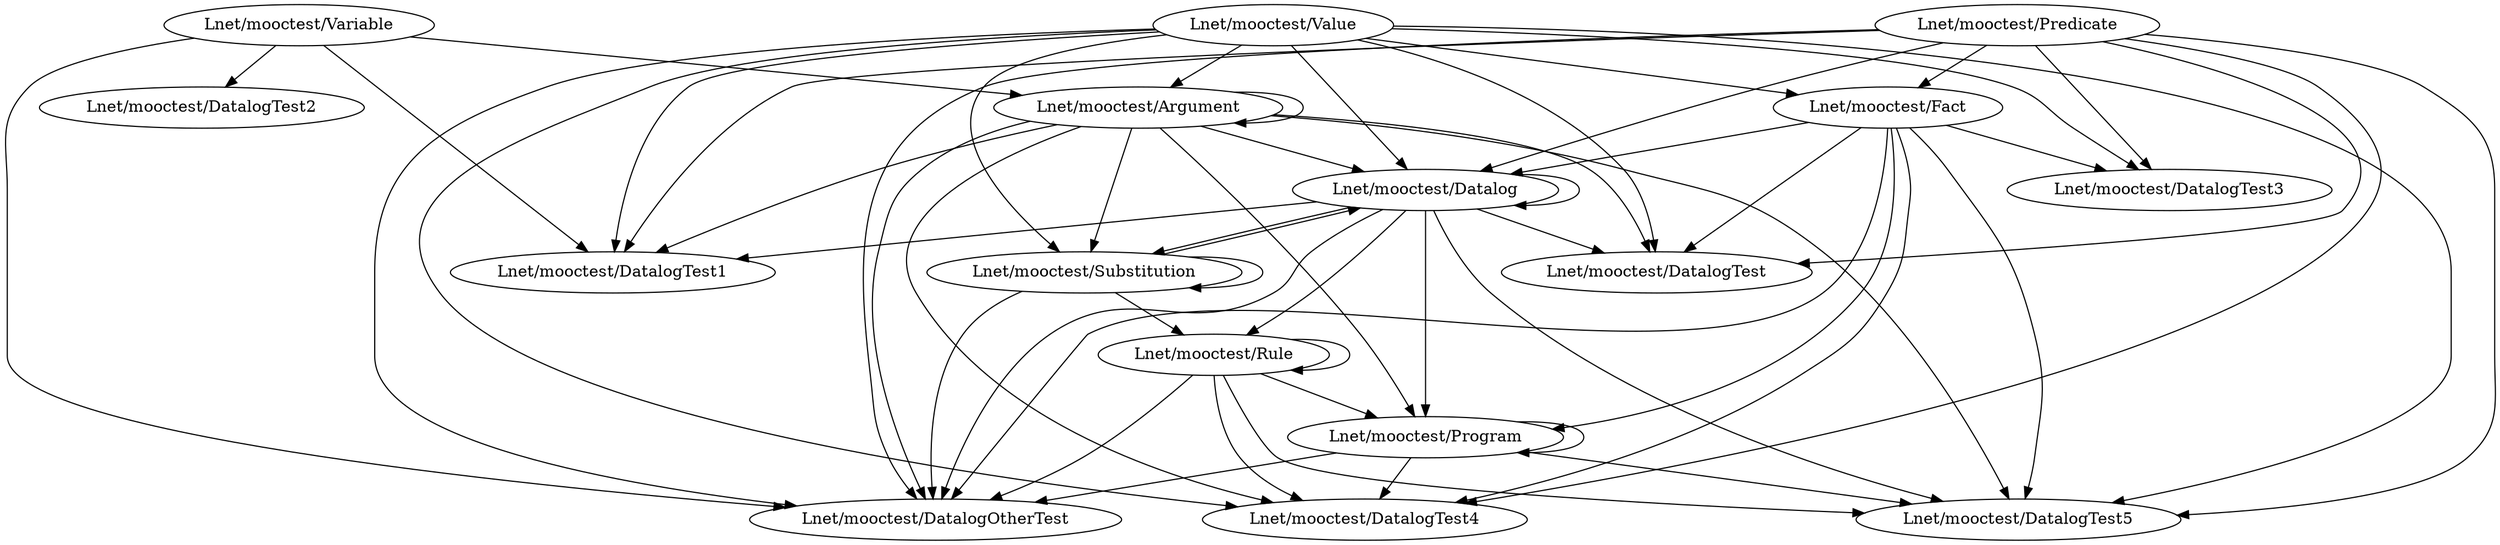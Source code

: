 digraph datalog_class {
	"Lnet/mooctest/Fact" -> "Lnet/mooctest/DatalogOtherTest";
	"Lnet/mooctest/Fact" -> "Lnet/mooctest/DatalogTest4";
	"Lnet/mooctest/Rule" -> "Lnet/mooctest/Program";
	"Lnet/mooctest/Variable" -> "Lnet/mooctest/Argument";
	"Lnet/mooctest/Datalog" -> "Lnet/mooctest/DatalogTest1";
	"Lnet/mooctest/Value" -> "Lnet/mooctest/Datalog";
	"Lnet/mooctest/Argument" -> "Lnet/mooctest/Datalog";
	"Lnet/mooctest/Rule" -> "Lnet/mooctest/DatalogTest4";
	"Lnet/mooctest/Argument" -> "Lnet/mooctest/Substitution";
	"Lnet/mooctest/Value" -> "Lnet/mooctest/DatalogTest4";
	"Lnet/mooctest/Fact" -> "Lnet/mooctest/DatalogTest5";
	"Lnet/mooctest/Predicate" -> "Lnet/mooctest/DatalogTest1";
	"Lnet/mooctest/Argument" -> "Lnet/mooctest/Argument";
	"Lnet/mooctest/Program" -> "Lnet/mooctest/DatalogOtherTest";
	"Lnet/mooctest/Value" -> "Lnet/mooctest/DatalogOtherTest";
	"Lnet/mooctest/Rule" -> "Lnet/mooctest/DatalogTest5";
	"Lnet/mooctest/Value" -> "Lnet/mooctest/DatalogTest3";
	"Lnet/mooctest/Value" -> "Lnet/mooctest/Argument";
	"Lnet/mooctest/Substitution" -> "Lnet/mooctest/Datalog";
	"Lnet/mooctest/Argument" -> "Lnet/mooctest/DatalogTest5";
	"Lnet/mooctest/Predicate" -> "Lnet/mooctest/DatalogOtherTest";
	"Lnet/mooctest/Fact" -> "Lnet/mooctest/Program";
	"Lnet/mooctest/Datalog" -> "Lnet/mooctest/DatalogOtherTest";
	"Lnet/mooctest/Fact" -> "Lnet/mooctest/DatalogTest3";
	"Lnet/mooctest/Predicate" -> "Lnet/mooctest/DatalogTest3";
	"Lnet/mooctest/Predicate" -> "Lnet/mooctest/Fact";
	"Lnet/mooctest/Value" -> "Lnet/mooctest/Fact";
	"Lnet/mooctest/Argument" -> "Lnet/mooctest/DatalogTest4";
	"Lnet/mooctest/Datalog" -> "Lnet/mooctest/Rule";
	"Lnet/mooctest/Value" -> "Lnet/mooctest/DatalogTest5";
	"Lnet/mooctest/Datalog" -> "Lnet/mooctest/Program";
	"Lnet/mooctest/Predicate" -> "Lnet/mooctest/DatalogTest4";
	"Lnet/mooctest/Predicate" -> "Lnet/mooctest/Datalog";
	"Lnet/mooctest/Datalog" -> "Lnet/mooctest/DatalogTest5";
	"Lnet/mooctest/Argument" -> "Lnet/mooctest/DatalogTest";
	"Lnet/mooctest/Substitution" -> "Lnet/mooctest/Substitution";
	"Lnet/mooctest/Program" -> "Lnet/mooctest/Program";
	"Lnet/mooctest/Rule" -> "Lnet/mooctest/Rule";
	"Lnet/mooctest/Predicate" -> "Lnet/mooctest/DatalogTest";
	"Lnet/mooctest/Fact" -> "Lnet/mooctest/Datalog";
	"Lnet/mooctest/Predicate" -> "Lnet/mooctest/DatalogTest5";
	"Lnet/mooctest/Substitution" -> "Lnet/mooctest/DatalogOtherTest";
	"Lnet/mooctest/Value" -> "Lnet/mooctest/DatalogTest";
	"Lnet/mooctest/Variable" -> "Lnet/mooctest/DatalogTest1";
	"Lnet/mooctest/Program" -> "Lnet/mooctest/DatalogTest4";
	"Lnet/mooctest/Datalog" -> "Lnet/mooctest/Datalog";
	"Lnet/mooctest/Fact" -> "Lnet/mooctest/DatalogTest";
	"Lnet/mooctest/Variable" -> "Lnet/mooctest/DatalogOtherTest";
	"Lnet/mooctest/Datalog" -> "Lnet/mooctest/Substitution";
	"Lnet/mooctest/Variable" -> "Lnet/mooctest/DatalogTest2";
	"Lnet/mooctest/Substitution" -> "Lnet/mooctest/Rule";
	"Lnet/mooctest/Program" -> "Lnet/mooctest/DatalogTest5";
	"Lnet/mooctest/Rule" -> "Lnet/mooctest/DatalogOtherTest";
	"Lnet/mooctest/Argument" -> "Lnet/mooctest/DatalogTest1";
	"Lnet/mooctest/Argument" -> "Lnet/mooctest/DatalogOtherTest";
	"Lnet/mooctest/Value" -> "Lnet/mooctest/DatalogTest1";
	"Lnet/mooctest/Argument" -> "Lnet/mooctest/Program";
	"Lnet/mooctest/Datalog" -> "Lnet/mooctest/DatalogTest";
	"Lnet/mooctest/Value" -> "Lnet/mooctest/Substitution";
}